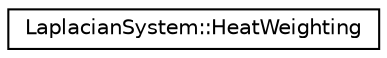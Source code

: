 digraph G
{
  edge [fontname="Helvetica",fontsize="10",labelfontname="Helvetica",labelfontsize="10"];
  node [fontname="Helvetica",fontsize="10",shape=record];
  rankdir=LR;
  Node1 [label="LaplacianSystem::HeatWeighting",height=0.2,width=0.4,color="black", fillcolor="white", style="filled",URL="$d0/d8a/structLaplacianSystem_1_1HeatWeighting.html"];
}

